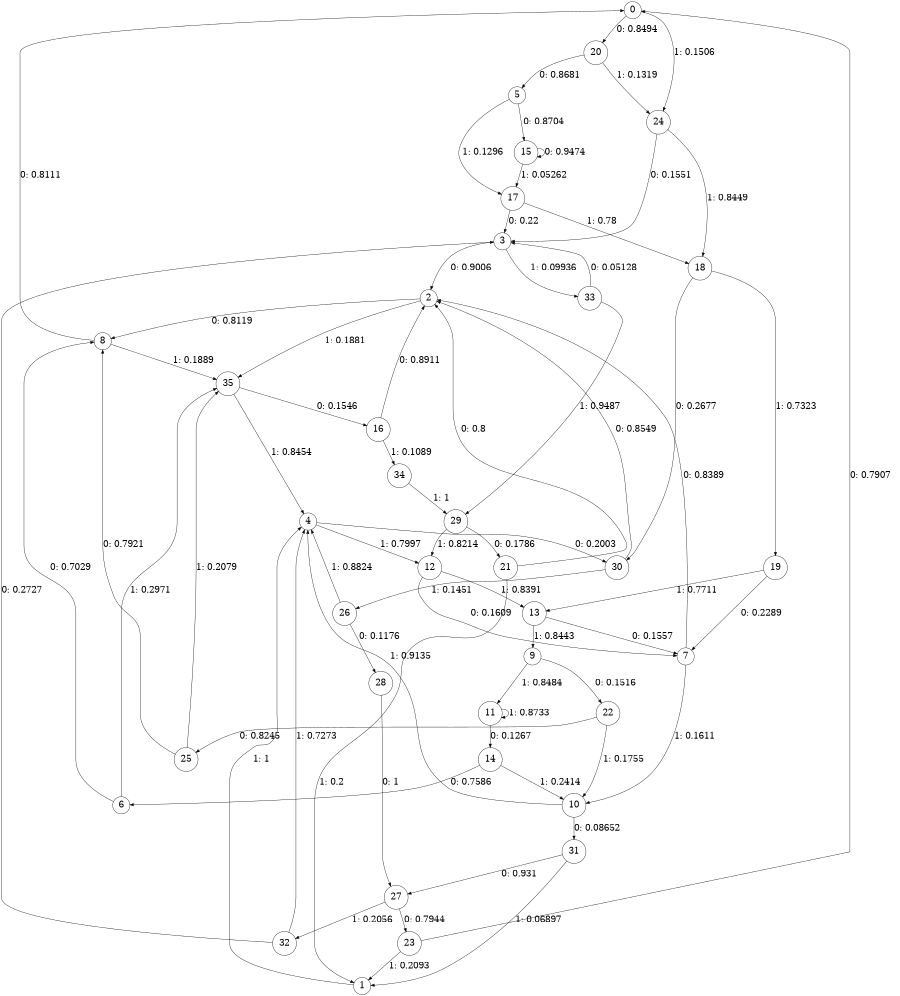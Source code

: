 digraph "ch24face_outputL8" {
size = "6,8.5";
ratio = "fill";
node [shape = circle];
node [fontsize = 24];
edge [fontsize = 24];
0 -> 20 [label = "0: 0.8494   "];
0 -> 24 [label = "1: 0.1506   "];
1 -> 4 [label = "1: 1        "];
2 -> 8 [label = "0: 0.8119   "];
2 -> 35 [label = "1: 0.1881   "];
3 -> 2 [label = "0: 0.9006   "];
3 -> 33 [label = "1: 0.09936  "];
4 -> 30 [label = "0: 0.2003   "];
4 -> 12 [label = "1: 0.7997   "];
5 -> 15 [label = "0: 0.8704   "];
5 -> 17 [label = "1: 0.1296   "];
6 -> 8 [label = "0: 0.7029   "];
6 -> 35 [label = "1: 0.2971   "];
7 -> 2 [label = "0: 0.8389   "];
7 -> 10 [label = "1: 0.1611   "];
8 -> 0 [label = "0: 0.8111   "];
8 -> 35 [label = "1: 0.1889   "];
9 -> 22 [label = "0: 0.1516   "];
9 -> 11 [label = "1: 0.8484   "];
10 -> 31 [label = "0: 0.08652  "];
10 -> 4 [label = "1: 0.9135   "];
11 -> 14 [label = "0: 0.1267   "];
11 -> 11 [label = "1: 0.8733   "];
12 -> 7 [label = "0: 0.1609   "];
12 -> 13 [label = "1: 0.8391   "];
13 -> 7 [label = "0: 0.1557   "];
13 -> 9 [label = "1: 0.8443   "];
14 -> 6 [label = "0: 0.7586   "];
14 -> 10 [label = "1: 0.2414   "];
15 -> 15 [label = "0: 0.9474   "];
15 -> 17 [label = "1: 0.05262  "];
16 -> 2 [label = "0: 0.8911   "];
16 -> 34 [label = "1: 0.1089   "];
17 -> 3 [label = "0: 0.22     "];
17 -> 18 [label = "1: 0.78     "];
18 -> 30 [label = "0: 0.2677   "];
18 -> 19 [label = "1: 0.7323   "];
19 -> 7 [label = "0: 0.2289   "];
19 -> 13 [label = "1: 0.7711   "];
20 -> 5 [label = "0: 0.8681   "];
20 -> 24 [label = "1: 0.1319   "];
21 -> 2 [label = "0: 0.8      "];
21 -> 1 [label = "1: 0.2      "];
22 -> 25 [label = "0: 0.8245   "];
22 -> 10 [label = "1: 0.1755   "];
23 -> 0 [label = "0: 0.7907   "];
23 -> 1 [label = "1: 0.2093   "];
24 -> 3 [label = "0: 0.1551   "];
24 -> 18 [label = "1: 0.8449   "];
25 -> 8 [label = "0: 0.7921   "];
25 -> 35 [label = "1: 0.2079   "];
26 -> 28 [label = "0: 0.1176   "];
26 -> 4 [label = "1: 0.8824   "];
27 -> 23 [label = "0: 0.7944   "];
27 -> 32 [label = "1: 0.2056   "];
28 -> 27 [label = "0: 1        "];
29 -> 21 [label = "0: 0.1786   "];
29 -> 12 [label = "1: 0.8214   "];
30 -> 2 [label = "0: 0.8549   "];
30 -> 26 [label = "1: 0.1451   "];
31 -> 27 [label = "0: 0.931    "];
31 -> 1 [label = "1: 0.06897  "];
32 -> 3 [label = "0: 0.2727   "];
32 -> 4 [label = "1: 0.7273   "];
33 -> 3 [label = "0: 0.05128  "];
33 -> 29 [label = "1: 0.9487   "];
34 -> 29 [label = "1: 1        "];
35 -> 16 [label = "0: 0.1546   "];
35 -> 4 [label = "1: 0.8454   "];
}